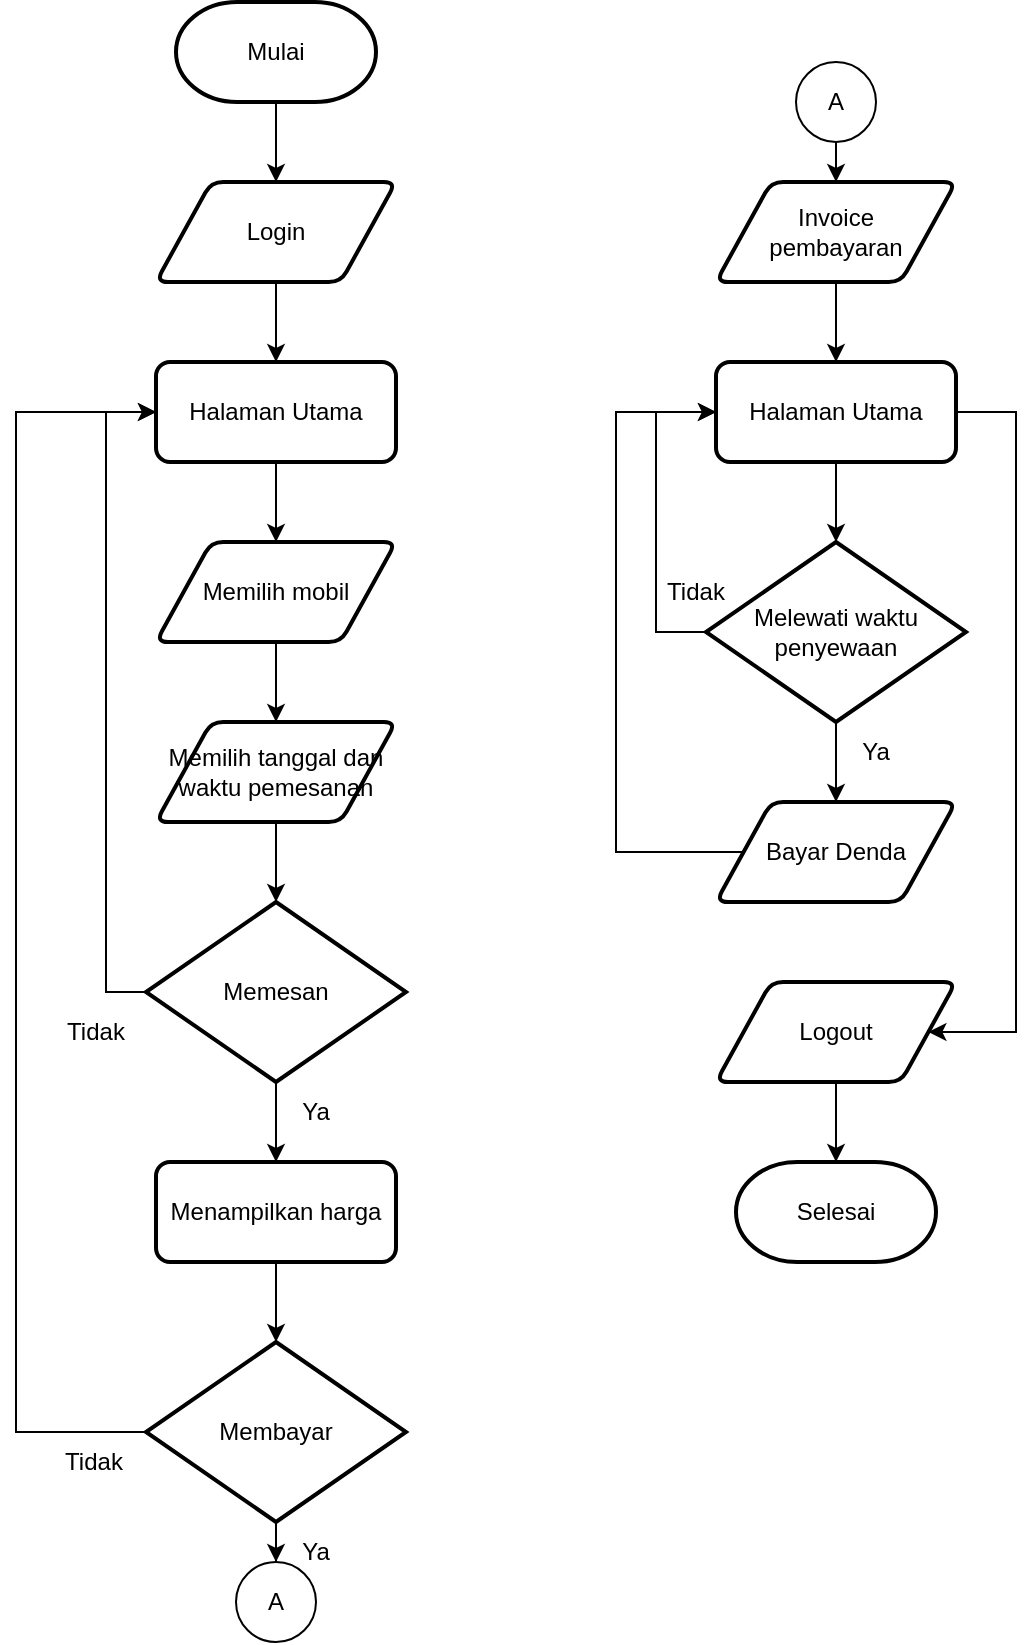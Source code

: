 <mxfile version="20.2.7" type="device"><diagram name="Page-1" id="edf60f1a-56cd-e834-aa8a-f176f3a09ee4"><mxGraphModel dx="1578" dy="945" grid="1" gridSize="10" guides="1" tooltips="1" connect="1" arrows="1" fold="1" page="1" pageScale="1" pageWidth="1100" pageHeight="850" background="none" math="0" shadow="0"><root><mxCell id="0"/><mxCell id="1" parent="0"/><mxCell id="chm8YUxkfDGTVfNWr5gW-11" style="edgeStyle=orthogonalEdgeStyle;rounded=0;orthogonalLoop=1;jettySize=auto;html=1;entryX=0.5;entryY=0;entryDx=0;entryDy=0;" edge="1" parent="1" source="chm8YUxkfDGTVfNWr5gW-2" target="chm8YUxkfDGTVfNWr5gW-3"><mxGeometry relative="1" as="geometry"/></mxCell><mxCell id="chm8YUxkfDGTVfNWr5gW-2" value="Mulai" style="strokeWidth=2;html=1;shape=mxgraph.flowchart.terminator;whiteSpace=wrap;" vertex="1" parent="1"><mxGeometry x="380" y="15" width="100" height="50" as="geometry"/></mxCell><mxCell id="chm8YUxkfDGTVfNWr5gW-12" style="edgeStyle=orthogonalEdgeStyle;rounded=0;orthogonalLoop=1;jettySize=auto;html=1;entryX=0.5;entryY=0;entryDx=0;entryDy=0;" edge="1" parent="1" source="chm8YUxkfDGTVfNWr5gW-3" target="chm8YUxkfDGTVfNWr5gW-4"><mxGeometry relative="1" as="geometry"/></mxCell><mxCell id="chm8YUxkfDGTVfNWr5gW-3" value="Login" style="shape=parallelogram;html=1;strokeWidth=2;perimeter=parallelogramPerimeter;whiteSpace=wrap;rounded=1;arcSize=12;size=0.23;" vertex="1" parent="1"><mxGeometry x="370" y="105" width="120" height="50" as="geometry"/></mxCell><mxCell id="chm8YUxkfDGTVfNWr5gW-13" style="edgeStyle=orthogonalEdgeStyle;rounded=0;orthogonalLoop=1;jettySize=auto;html=1;exitX=0.5;exitY=1;exitDx=0;exitDy=0;entryX=0.5;entryY=0;entryDx=0;entryDy=0;" edge="1" parent="1" source="chm8YUxkfDGTVfNWr5gW-4" target="chm8YUxkfDGTVfNWr5gW-5"><mxGeometry relative="1" as="geometry"/></mxCell><mxCell id="chm8YUxkfDGTVfNWr5gW-4" value="Halaman Utama" style="rounded=1;whiteSpace=wrap;html=1;absoluteArcSize=1;arcSize=14;strokeWidth=2;" vertex="1" parent="1"><mxGeometry x="370" y="195" width="120" height="50" as="geometry"/></mxCell><mxCell id="chm8YUxkfDGTVfNWr5gW-14" style="edgeStyle=orthogonalEdgeStyle;rounded=0;orthogonalLoop=1;jettySize=auto;html=1;entryX=0.5;entryY=0;entryDx=0;entryDy=0;" edge="1" parent="1" source="chm8YUxkfDGTVfNWr5gW-5" target="chm8YUxkfDGTVfNWr5gW-6"><mxGeometry relative="1" as="geometry"/></mxCell><mxCell id="chm8YUxkfDGTVfNWr5gW-5" value="Memilih mobil" style="shape=parallelogram;html=1;strokeWidth=2;perimeter=parallelogramPerimeter;whiteSpace=wrap;rounded=1;arcSize=12;size=0.23;" vertex="1" parent="1"><mxGeometry x="370" y="285" width="120" height="50" as="geometry"/></mxCell><mxCell id="chm8YUxkfDGTVfNWr5gW-15" style="edgeStyle=orthogonalEdgeStyle;rounded=0;orthogonalLoop=1;jettySize=auto;html=1;entryX=0.5;entryY=0;entryDx=0;entryDy=0;entryPerimeter=0;" edge="1" parent="1" source="chm8YUxkfDGTVfNWr5gW-6" target="chm8YUxkfDGTVfNWr5gW-7"><mxGeometry relative="1" as="geometry"/></mxCell><mxCell id="chm8YUxkfDGTVfNWr5gW-6" value="Memilih tanggal dan waktu pemesanan" style="shape=parallelogram;html=1;strokeWidth=2;perimeter=parallelogramPerimeter;whiteSpace=wrap;rounded=1;arcSize=12;size=0.23;" vertex="1" parent="1"><mxGeometry x="370" y="375" width="120" height="50" as="geometry"/></mxCell><mxCell id="chm8YUxkfDGTVfNWr5gW-16" style="edgeStyle=orthogonalEdgeStyle;rounded=0;orthogonalLoop=1;jettySize=auto;html=1;entryX=0.5;entryY=0;entryDx=0;entryDy=0;" edge="1" parent="1" source="chm8YUxkfDGTVfNWr5gW-7" target="chm8YUxkfDGTVfNWr5gW-9"><mxGeometry relative="1" as="geometry"><mxPoint x="430" y="585" as="targetPoint"/></mxGeometry></mxCell><mxCell id="chm8YUxkfDGTVfNWr5gW-17" style="edgeStyle=orthogonalEdgeStyle;rounded=0;orthogonalLoop=1;jettySize=auto;html=1;exitX=0;exitY=0.5;exitDx=0;exitDy=0;exitPerimeter=0;entryX=0;entryY=0.5;entryDx=0;entryDy=0;" edge="1" parent="1" source="chm8YUxkfDGTVfNWr5gW-7" target="chm8YUxkfDGTVfNWr5gW-4"><mxGeometry relative="1" as="geometry"/></mxCell><mxCell id="chm8YUxkfDGTVfNWr5gW-7" value="Memesan" style="strokeWidth=2;html=1;shape=mxgraph.flowchart.decision;whiteSpace=wrap;" vertex="1" parent="1"><mxGeometry x="365" y="465" width="130" height="90" as="geometry"/></mxCell><mxCell id="chm8YUxkfDGTVfNWr5gW-21" style="edgeStyle=orthogonalEdgeStyle;rounded=0;orthogonalLoop=1;jettySize=auto;html=1;entryX=0.5;entryY=0;entryDx=0;entryDy=0;entryPerimeter=0;" edge="1" parent="1" source="chm8YUxkfDGTVfNWr5gW-9" target="chm8YUxkfDGTVfNWr5gW-10"><mxGeometry relative="1" as="geometry"/></mxCell><mxCell id="chm8YUxkfDGTVfNWr5gW-9" value="Menampilkan harga" style="rounded=1;whiteSpace=wrap;html=1;absoluteArcSize=1;arcSize=14;strokeWidth=2;" vertex="1" parent="1"><mxGeometry x="370" y="595" width="120" height="50" as="geometry"/></mxCell><mxCell id="chm8YUxkfDGTVfNWr5gW-37" style="edgeStyle=orthogonalEdgeStyle;rounded=0;orthogonalLoop=1;jettySize=auto;html=1;entryX=0.5;entryY=0;entryDx=0;entryDy=0;" edge="1" parent="1" source="chm8YUxkfDGTVfNWr5gW-10" target="chm8YUxkfDGTVfNWr5gW-36"><mxGeometry relative="1" as="geometry"/></mxCell><mxCell id="chm8YUxkfDGTVfNWr5gW-10" value="Membayar" style="strokeWidth=2;html=1;shape=mxgraph.flowchart.decision;whiteSpace=wrap;" vertex="1" parent="1"><mxGeometry x="365" y="685" width="130" height="90" as="geometry"/></mxCell><mxCell id="chm8YUxkfDGTVfNWr5gW-20" value="" style="endArrow=classic;html=1;rounded=0;exitX=0;exitY=0.5;exitDx=0;exitDy=0;exitPerimeter=0;entryX=0;entryY=0.5;entryDx=0;entryDy=0;" edge="1" parent="1" source="chm8YUxkfDGTVfNWr5gW-10" target="chm8YUxkfDGTVfNWr5gW-4"><mxGeometry width="50" height="50" relative="1" as="geometry"><mxPoint x="250" y="665" as="sourcePoint"/><mxPoint x="300" y="215" as="targetPoint"/><Array as="points"><mxPoint x="300" y="730"/><mxPoint x="300" y="220"/></Array></mxGeometry></mxCell><mxCell id="chm8YUxkfDGTVfNWr5gW-25" style="edgeStyle=orthogonalEdgeStyle;rounded=0;orthogonalLoop=1;jettySize=auto;html=1;entryX=0.5;entryY=0;entryDx=0;entryDy=0;" edge="1" parent="1" source="chm8YUxkfDGTVfNWr5gW-22" target="chm8YUxkfDGTVfNWr5gW-24"><mxGeometry relative="1" as="geometry"/></mxCell><mxCell id="chm8YUxkfDGTVfNWr5gW-22" value="Invoice &lt;br&gt;pembayaran" style="shape=parallelogram;html=1;strokeWidth=2;perimeter=parallelogramPerimeter;whiteSpace=wrap;rounded=1;arcSize=12;size=0.23;" vertex="1" parent="1"><mxGeometry x="650" y="105" width="120" height="50" as="geometry"/></mxCell><mxCell id="chm8YUxkfDGTVfNWr5gW-27" style="edgeStyle=orthogonalEdgeStyle;rounded=0;orthogonalLoop=1;jettySize=auto;html=1;entryX=0.5;entryY=0;entryDx=0;entryDy=0;entryPerimeter=0;" edge="1" parent="1" source="chm8YUxkfDGTVfNWr5gW-24" target="chm8YUxkfDGTVfNWr5gW-26"><mxGeometry relative="1" as="geometry"/></mxCell><mxCell id="chm8YUxkfDGTVfNWr5gW-24" value="Halaman Utama" style="rounded=1;whiteSpace=wrap;html=1;absoluteArcSize=1;arcSize=14;strokeWidth=2;" vertex="1" parent="1"><mxGeometry x="650" y="195" width="120" height="50" as="geometry"/></mxCell><mxCell id="chm8YUxkfDGTVfNWr5gW-29" style="edgeStyle=orthogonalEdgeStyle;rounded=0;orthogonalLoop=1;jettySize=auto;html=1;exitX=0.5;exitY=1;exitDx=0;exitDy=0;exitPerimeter=0;entryX=0.5;entryY=0;entryDx=0;entryDy=0;" edge="1" parent="1" source="chm8YUxkfDGTVfNWr5gW-26" target="chm8YUxkfDGTVfNWr5gW-28"><mxGeometry relative="1" as="geometry"/></mxCell><mxCell id="chm8YUxkfDGTVfNWr5gW-26" value="Melewati waktu&lt;br&gt;penyewaan" style="strokeWidth=2;html=1;shape=mxgraph.flowchart.decision;whiteSpace=wrap;" vertex="1" parent="1"><mxGeometry x="645" y="285" width="130" height="90" as="geometry"/></mxCell><mxCell id="chm8YUxkfDGTVfNWr5gW-28" value="Bayar Denda" style="shape=parallelogram;html=1;strokeWidth=2;perimeter=parallelogramPerimeter;whiteSpace=wrap;rounded=1;arcSize=12;size=0.23;" vertex="1" parent="1"><mxGeometry x="650" y="415" width="120" height="50" as="geometry"/></mxCell><mxCell id="chm8YUxkfDGTVfNWr5gW-30" value="" style="endArrow=classic;html=1;rounded=0;entryX=0;entryY=0.5;entryDx=0;entryDy=0;exitX=0;exitY=0.5;exitDx=0;exitDy=0;exitPerimeter=0;" edge="1" parent="1" source="chm8YUxkfDGTVfNWr5gW-26" target="chm8YUxkfDGTVfNWr5gW-24"><mxGeometry width="50" height="50" relative="1" as="geometry"><mxPoint x="610" y="285" as="sourcePoint"/><mxPoint x="660" y="235" as="targetPoint"/><Array as="points"><mxPoint x="620" y="330"/><mxPoint x="620" y="220"/></Array></mxGeometry></mxCell><mxCell id="chm8YUxkfDGTVfNWr5gW-31" value="" style="endArrow=classic;html=1;rounded=0;entryX=0;entryY=0.5;entryDx=0;entryDy=0;exitX=0;exitY=0.5;exitDx=0;exitDy=0;" edge="1" parent="1" source="chm8YUxkfDGTVfNWr5gW-28" target="chm8YUxkfDGTVfNWr5gW-24"><mxGeometry width="50" height="50" relative="1" as="geometry"><mxPoint x="645" y="355" as="sourcePoint"/><mxPoint x="650" y="245" as="targetPoint"/><Array as="points"><mxPoint x="600" y="440"/><mxPoint x="600" y="220"/></Array></mxGeometry></mxCell><mxCell id="chm8YUxkfDGTVfNWr5gW-35" style="edgeStyle=orthogonalEdgeStyle;rounded=0;orthogonalLoop=1;jettySize=auto;html=1;entryX=0.5;entryY=0;entryDx=0;entryDy=0;entryPerimeter=0;" edge="1" parent="1" source="chm8YUxkfDGTVfNWr5gW-32" target="chm8YUxkfDGTVfNWr5gW-34"><mxGeometry relative="1" as="geometry"/></mxCell><mxCell id="chm8YUxkfDGTVfNWr5gW-32" value="Logout" style="shape=parallelogram;html=1;strokeWidth=2;perimeter=parallelogramPerimeter;whiteSpace=wrap;rounded=1;arcSize=12;size=0.23;" vertex="1" parent="1"><mxGeometry x="650" y="505" width="120" height="50" as="geometry"/></mxCell><mxCell id="chm8YUxkfDGTVfNWr5gW-33" value="" style="endArrow=classic;html=1;rounded=0;exitX=1;exitY=0.5;exitDx=0;exitDy=0;entryX=1;entryY=0.5;entryDx=0;entryDy=0;" edge="1" parent="1" source="chm8YUxkfDGTVfNWr5gW-24" target="chm8YUxkfDGTVfNWr5gW-32"><mxGeometry width="50" height="50" relative="1" as="geometry"><mxPoint x="800" y="305" as="sourcePoint"/><mxPoint x="850" y="255" as="targetPoint"/><Array as="points"><mxPoint x="800" y="220"/><mxPoint x="800" y="530"/></Array></mxGeometry></mxCell><mxCell id="chm8YUxkfDGTVfNWr5gW-34" value="Selesai" style="strokeWidth=2;html=1;shape=mxgraph.flowchart.terminator;whiteSpace=wrap;" vertex="1" parent="1"><mxGeometry x="660" y="595" width="100" height="50" as="geometry"/></mxCell><mxCell id="chm8YUxkfDGTVfNWr5gW-36" value="A" style="ellipse;whiteSpace=wrap;html=1;" vertex="1" parent="1"><mxGeometry x="410" y="795" width="40" height="40" as="geometry"/></mxCell><mxCell id="chm8YUxkfDGTVfNWr5gW-39" style="edgeStyle=orthogonalEdgeStyle;rounded=0;orthogonalLoop=1;jettySize=auto;html=1;entryX=0.5;entryY=0;entryDx=0;entryDy=0;" edge="1" parent="1" source="chm8YUxkfDGTVfNWr5gW-38" target="chm8YUxkfDGTVfNWr5gW-22"><mxGeometry relative="1" as="geometry"/></mxCell><mxCell id="chm8YUxkfDGTVfNWr5gW-38" value="A" style="ellipse;whiteSpace=wrap;html=1;" vertex="1" parent="1"><mxGeometry x="690" y="45" width="40" height="40" as="geometry"/></mxCell><mxCell id="chm8YUxkfDGTVfNWr5gW-40" value="Tidak" style="text;html=1;strokeColor=none;fillColor=none;align=center;verticalAlign=middle;whiteSpace=wrap;rounded=0;" vertex="1" parent="1"><mxGeometry x="310" y="515" width="60" height="30" as="geometry"/></mxCell><mxCell id="chm8YUxkfDGTVfNWr5gW-41" value="Tidak" style="text;html=1;strokeColor=none;fillColor=none;align=center;verticalAlign=middle;whiteSpace=wrap;rounded=0;" vertex="1" parent="1"><mxGeometry x="309" y="730" width="60" height="30" as="geometry"/></mxCell><mxCell id="chm8YUxkfDGTVfNWr5gW-42" value="Ya" style="text;html=1;strokeColor=none;fillColor=none;align=center;verticalAlign=middle;whiteSpace=wrap;rounded=0;" vertex="1" parent="1"><mxGeometry x="420" y="555" width="60" height="30" as="geometry"/></mxCell><mxCell id="chm8YUxkfDGTVfNWr5gW-43" value="Ya" style="text;html=1;strokeColor=none;fillColor=none;align=center;verticalAlign=middle;whiteSpace=wrap;rounded=0;" vertex="1" parent="1"><mxGeometry x="420" y="775" width="60" height="30" as="geometry"/></mxCell><mxCell id="chm8YUxkfDGTVfNWr5gW-44" value="Ya" style="text;html=1;strokeColor=none;fillColor=none;align=center;verticalAlign=middle;whiteSpace=wrap;rounded=0;" vertex="1" parent="1"><mxGeometry x="700" y="375" width="60" height="30" as="geometry"/></mxCell><mxCell id="chm8YUxkfDGTVfNWr5gW-45" value="Tidak" style="text;html=1;strokeColor=none;fillColor=none;align=center;verticalAlign=middle;whiteSpace=wrap;rounded=0;" vertex="1" parent="1"><mxGeometry x="610" y="295" width="60" height="30" as="geometry"/></mxCell></root></mxGraphModel></diagram></mxfile>